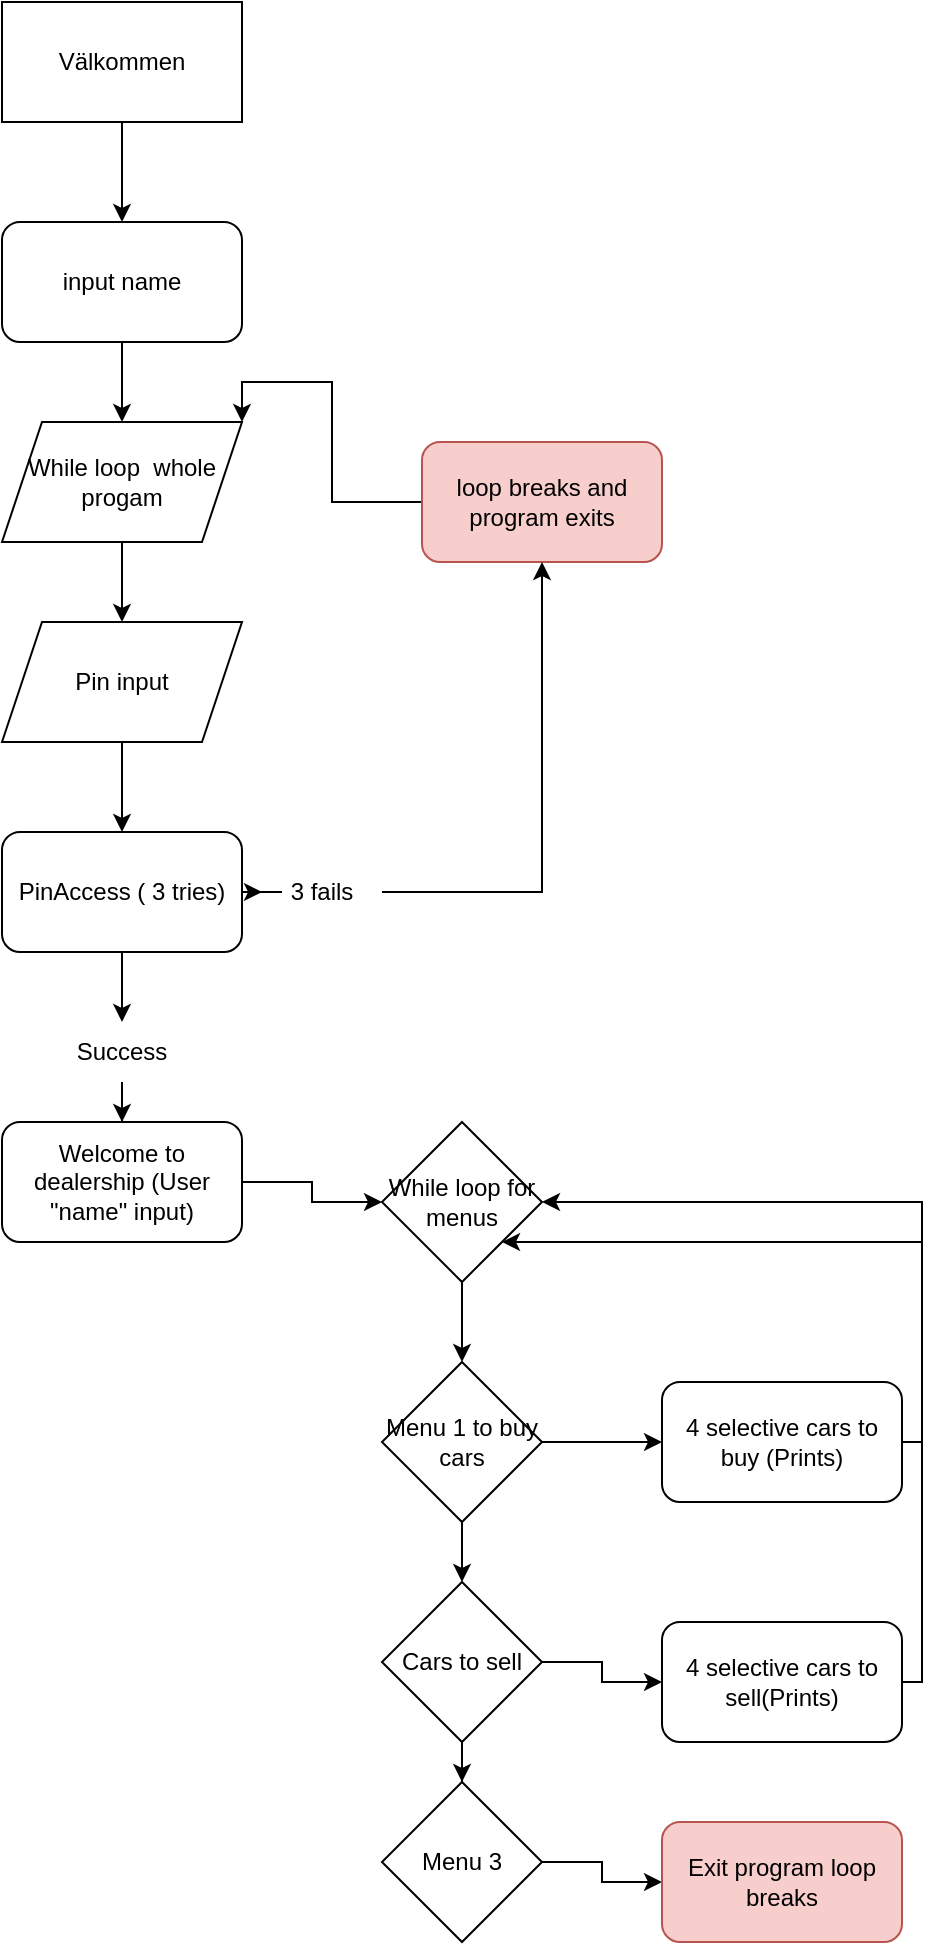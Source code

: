 <mxfile version="20.0.1" type="device"><diagram id="kUndqbalenfESKhzh2XI" name="Page-1"><mxGraphModel dx="782" dy="456" grid="1" gridSize="10" guides="1" tooltips="1" connect="1" arrows="1" fold="1" page="1" pageScale="1" pageWidth="827" pageHeight="1169" math="0" shadow="0"><root><mxCell id="0"/><mxCell id="1" parent="0"/><mxCell id="Vcb0HkLhXgU3A-4svRRM-3" style="edgeStyle=orthogonalEdgeStyle;rounded=0;orthogonalLoop=1;jettySize=auto;html=1;" edge="1" parent="1" source="v7I9aR8WBUEOoFUr2bK9-1" target="Vcb0HkLhXgU3A-4svRRM-2"><mxGeometry relative="1" as="geometry"/></mxCell><mxCell id="v7I9aR8WBUEOoFUr2bK9-1" value="Välkommen" style="rounded=0;whiteSpace=wrap;html=1;" parent="1" vertex="1"><mxGeometry x="210" y="110" width="120" height="60" as="geometry"/></mxCell><mxCell id="Vcb0HkLhXgU3A-4svRRM-6" style="edgeStyle=orthogonalEdgeStyle;rounded=0;orthogonalLoop=1;jettySize=auto;html=1;" edge="1" parent="1" source="Vcb0HkLhXgU3A-4svRRM-1" target="Vcb0HkLhXgU3A-4svRRM-5"><mxGeometry relative="1" as="geometry"/></mxCell><mxCell id="Vcb0HkLhXgU3A-4svRRM-1" value="While loop&amp;nbsp; whole progam" style="shape=parallelogram;perimeter=parallelogramPerimeter;whiteSpace=wrap;html=1;fixedSize=1;" vertex="1" parent="1"><mxGeometry x="210" y="320" width="120" height="60" as="geometry"/></mxCell><mxCell id="Vcb0HkLhXgU3A-4svRRM-4" style="edgeStyle=orthogonalEdgeStyle;rounded=0;orthogonalLoop=1;jettySize=auto;html=1;" edge="1" parent="1" source="Vcb0HkLhXgU3A-4svRRM-2" target="Vcb0HkLhXgU3A-4svRRM-1"><mxGeometry relative="1" as="geometry"/></mxCell><mxCell id="Vcb0HkLhXgU3A-4svRRM-2" value="input name" style="rounded=1;whiteSpace=wrap;html=1;" vertex="1" parent="1"><mxGeometry x="210" y="220" width="120" height="60" as="geometry"/></mxCell><mxCell id="Vcb0HkLhXgU3A-4svRRM-8" style="edgeStyle=orthogonalEdgeStyle;rounded=0;orthogonalLoop=1;jettySize=auto;html=1;" edge="1" parent="1" source="Vcb0HkLhXgU3A-4svRRM-5" target="Vcb0HkLhXgU3A-4svRRM-7"><mxGeometry relative="1" as="geometry"/></mxCell><mxCell id="Vcb0HkLhXgU3A-4svRRM-5" value="Pin input" style="shape=parallelogram;perimeter=parallelogramPerimeter;whiteSpace=wrap;html=1;fixedSize=1;" vertex="1" parent="1"><mxGeometry x="210" y="420" width="120" height="60" as="geometry"/></mxCell><mxCell id="Vcb0HkLhXgU3A-4svRRM-12" style="edgeStyle=orthogonalEdgeStyle;rounded=0;orthogonalLoop=1;jettySize=auto;html=1;exitX=1;exitY=0.5;exitDx=0;exitDy=0;" edge="1" parent="1" source="Vcb0HkLhXgU3A-4svRRM-7" target="Vcb0HkLhXgU3A-4svRRM-11"><mxGeometry relative="1" as="geometry"/></mxCell><mxCell id="Vcb0HkLhXgU3A-4svRRM-16" style="edgeStyle=orthogonalEdgeStyle;rounded=0;orthogonalLoop=1;jettySize=auto;html=1;" edge="1" parent="1" source="Vcb0HkLhXgU3A-4svRRM-7" target="Vcb0HkLhXgU3A-4svRRM-15"><mxGeometry relative="1" as="geometry"/></mxCell><mxCell id="Vcb0HkLhXgU3A-4svRRM-7" value="PinAccess ( 3 tries)" style="rounded=1;whiteSpace=wrap;html=1;" vertex="1" parent="1"><mxGeometry x="210" y="525" width="120" height="60" as="geometry"/></mxCell><mxCell id="Vcb0HkLhXgU3A-4svRRM-14" style="edgeStyle=orthogonalEdgeStyle;rounded=0;orthogonalLoop=1;jettySize=auto;html=1;entryX=1;entryY=0;entryDx=0;entryDy=0;" edge="1" parent="1" source="Vcb0HkLhXgU3A-4svRRM-10" target="Vcb0HkLhXgU3A-4svRRM-1"><mxGeometry relative="1" as="geometry"/></mxCell><mxCell id="Vcb0HkLhXgU3A-4svRRM-10" value="loop breaks and program exits" style="rounded=1;whiteSpace=wrap;html=1;fillColor=#f8cecc;strokeColor=#b85450;" vertex="1" parent="1"><mxGeometry x="420" y="330" width="120" height="60" as="geometry"/></mxCell><mxCell id="Vcb0HkLhXgU3A-4svRRM-13" style="edgeStyle=orthogonalEdgeStyle;rounded=0;orthogonalLoop=1;jettySize=auto;html=1;" edge="1" parent="1" source="Vcb0HkLhXgU3A-4svRRM-11" target="Vcb0HkLhXgU3A-4svRRM-10"><mxGeometry relative="1" as="geometry"/></mxCell><mxCell id="Vcb0HkLhXgU3A-4svRRM-11" value="3 fails" style="text;html=1;strokeColor=none;fillColor=none;align=center;verticalAlign=middle;whiteSpace=wrap;rounded=0;" vertex="1" parent="1"><mxGeometry x="340" y="540" width="60" height="30" as="geometry"/></mxCell><mxCell id="Vcb0HkLhXgU3A-4svRRM-18" style="edgeStyle=orthogonalEdgeStyle;rounded=0;orthogonalLoop=1;jettySize=auto;html=1;exitX=0.5;exitY=1;exitDx=0;exitDy=0;" edge="1" parent="1" source="Vcb0HkLhXgU3A-4svRRM-15" target="Vcb0HkLhXgU3A-4svRRM-17"><mxGeometry relative="1" as="geometry"/></mxCell><mxCell id="Vcb0HkLhXgU3A-4svRRM-15" value="Success" style="text;html=1;strokeColor=none;fillColor=none;align=center;verticalAlign=middle;whiteSpace=wrap;rounded=0;" vertex="1" parent="1"><mxGeometry x="240" y="620" width="60" height="30" as="geometry"/></mxCell><mxCell id="Vcb0HkLhXgU3A-4svRRM-20" style="edgeStyle=orthogonalEdgeStyle;rounded=0;orthogonalLoop=1;jettySize=auto;html=1;exitX=1;exitY=0.5;exitDx=0;exitDy=0;" edge="1" parent="1" source="Vcb0HkLhXgU3A-4svRRM-17" target="Vcb0HkLhXgU3A-4svRRM-19"><mxGeometry relative="1" as="geometry"/></mxCell><mxCell id="Vcb0HkLhXgU3A-4svRRM-17" value="Welcome to dealership (User &quot;name&quot; input)" style="rounded=1;whiteSpace=wrap;html=1;" vertex="1" parent="1"><mxGeometry x="210" y="670" width="120" height="60" as="geometry"/></mxCell><mxCell id="Vcb0HkLhXgU3A-4svRRM-22" style="edgeStyle=orthogonalEdgeStyle;rounded=0;orthogonalLoop=1;jettySize=auto;html=1;exitX=0.5;exitY=1;exitDx=0;exitDy=0;" edge="1" parent="1" source="Vcb0HkLhXgU3A-4svRRM-19" target="Vcb0HkLhXgU3A-4svRRM-21"><mxGeometry relative="1" as="geometry"/></mxCell><mxCell id="Vcb0HkLhXgU3A-4svRRM-19" value="While loop for menus" style="rhombus;whiteSpace=wrap;html=1;" vertex="1" parent="1"><mxGeometry x="400" y="670" width="80" height="80" as="geometry"/></mxCell><mxCell id="Vcb0HkLhXgU3A-4svRRM-25" style="edgeStyle=orthogonalEdgeStyle;rounded=0;orthogonalLoop=1;jettySize=auto;html=1;" edge="1" parent="1" source="Vcb0HkLhXgU3A-4svRRM-21" target="Vcb0HkLhXgU3A-4svRRM-23"><mxGeometry relative="1" as="geometry"/></mxCell><mxCell id="Vcb0HkLhXgU3A-4svRRM-27" style="edgeStyle=orthogonalEdgeStyle;rounded=0;orthogonalLoop=1;jettySize=auto;html=1;exitX=0.5;exitY=1;exitDx=0;exitDy=0;entryX=0.5;entryY=0;entryDx=0;entryDy=0;" edge="1" parent="1" source="Vcb0HkLhXgU3A-4svRRM-21" target="Vcb0HkLhXgU3A-4svRRM-26"><mxGeometry relative="1" as="geometry"/></mxCell><mxCell id="Vcb0HkLhXgU3A-4svRRM-21" value="Menu 1 to buy cars" style="rhombus;whiteSpace=wrap;html=1;" vertex="1" parent="1"><mxGeometry x="400" y="790" width="80" height="80" as="geometry"/></mxCell><mxCell id="Vcb0HkLhXgU3A-4svRRM-24" style="edgeStyle=orthogonalEdgeStyle;rounded=0;orthogonalLoop=1;jettySize=auto;html=1;entryX=1;entryY=0.5;entryDx=0;entryDy=0;" edge="1" parent="1" source="Vcb0HkLhXgU3A-4svRRM-23" target="Vcb0HkLhXgU3A-4svRRM-19"><mxGeometry relative="1" as="geometry"><Array as="points"><mxPoint x="670" y="830"/><mxPoint x="670" y="710"/></Array></mxGeometry></mxCell><mxCell id="Vcb0HkLhXgU3A-4svRRM-23" value="4 selective cars to buy (Prints)" style="rounded=1;whiteSpace=wrap;html=1;" vertex="1" parent="1"><mxGeometry x="540" y="800" width="120" height="60" as="geometry"/></mxCell><mxCell id="Vcb0HkLhXgU3A-4svRRM-29" style="edgeStyle=orthogonalEdgeStyle;rounded=0;orthogonalLoop=1;jettySize=auto;html=1;exitX=1;exitY=0.5;exitDx=0;exitDy=0;" edge="1" parent="1" source="Vcb0HkLhXgU3A-4svRRM-26" target="Vcb0HkLhXgU3A-4svRRM-28"><mxGeometry relative="1" as="geometry"/></mxCell><mxCell id="Vcb0HkLhXgU3A-4svRRM-32" style="edgeStyle=orthogonalEdgeStyle;rounded=0;orthogonalLoop=1;jettySize=auto;html=1;exitX=0.5;exitY=1;exitDx=0;exitDy=0;" edge="1" parent="1" source="Vcb0HkLhXgU3A-4svRRM-26" target="Vcb0HkLhXgU3A-4svRRM-31"><mxGeometry relative="1" as="geometry"/></mxCell><mxCell id="Vcb0HkLhXgU3A-4svRRM-26" value="Cars to sell" style="rhombus;whiteSpace=wrap;html=1;" vertex="1" parent="1"><mxGeometry x="400" y="900" width="80" height="80" as="geometry"/></mxCell><mxCell id="Vcb0HkLhXgU3A-4svRRM-30" style="edgeStyle=orthogonalEdgeStyle;rounded=0;orthogonalLoop=1;jettySize=auto;html=1;entryX=1;entryY=1;entryDx=0;entryDy=0;" edge="1" parent="1" source="Vcb0HkLhXgU3A-4svRRM-28" target="Vcb0HkLhXgU3A-4svRRM-19"><mxGeometry relative="1" as="geometry"><Array as="points"><mxPoint x="670" y="950"/><mxPoint x="670" y="730"/></Array></mxGeometry></mxCell><mxCell id="Vcb0HkLhXgU3A-4svRRM-28" value="&lt;span style=&quot;&quot;&gt;4 selective cars to sell(Prints)&lt;/span&gt;" style="rounded=1;whiteSpace=wrap;html=1;" vertex="1" parent="1"><mxGeometry x="540" y="920" width="120" height="60" as="geometry"/></mxCell><mxCell id="Vcb0HkLhXgU3A-4svRRM-34" style="edgeStyle=orthogonalEdgeStyle;rounded=0;orthogonalLoop=1;jettySize=auto;html=1;exitX=1;exitY=0.5;exitDx=0;exitDy=0;entryX=0;entryY=0.5;entryDx=0;entryDy=0;" edge="1" parent="1" source="Vcb0HkLhXgU3A-4svRRM-31" target="Vcb0HkLhXgU3A-4svRRM-33"><mxGeometry relative="1" as="geometry"/></mxCell><mxCell id="Vcb0HkLhXgU3A-4svRRM-31" value="Menu 3" style="rhombus;whiteSpace=wrap;html=1;" vertex="1" parent="1"><mxGeometry x="400" y="1000" width="80" height="80" as="geometry"/></mxCell><mxCell id="Vcb0HkLhXgU3A-4svRRM-33" value="Exit program loop breaks" style="rounded=1;whiteSpace=wrap;html=1;fillColor=#f8cecc;strokeColor=#b85450;" vertex="1" parent="1"><mxGeometry x="540" y="1020" width="120" height="60" as="geometry"/></mxCell></root></mxGraphModel></diagram></mxfile>